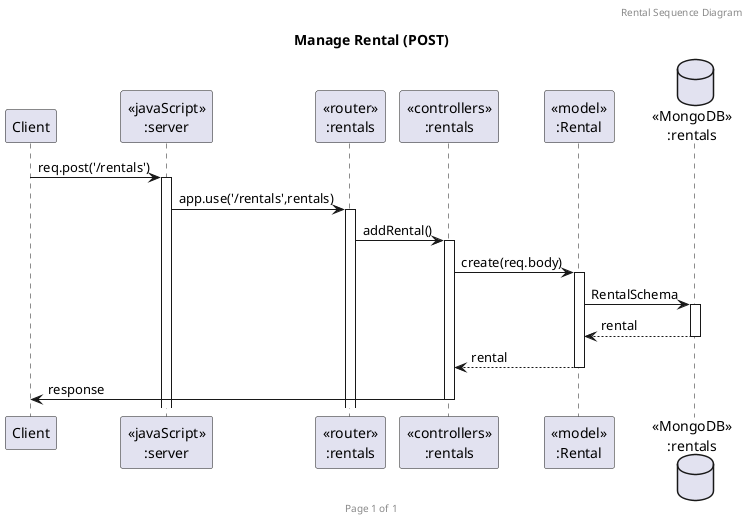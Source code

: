 @startuml Manage Rental (POST)

header Rental Sequence Diagram
footer Page %page% of %lastpage%
title "Manage Rental (POST)"

participant "Client" as client
participant "<<javaScript>>\n:server" as server
participant "<<router>>\n:rentals" as routerRentals
participant "<<controllers>>\n:rentals" as controllersRentals
participant "<<model>>\n:Rental" as modelRental
database "<<MongoDB>>\n:rentals" as RentalsDatabase

client->server ++:req.post('/rentals')
server->routerRentals ++:app.use('/rentals',rentals)
routerRentals -> controllersRentals ++:addRental()
controllersRentals->modelRental ++:create(req.body)
modelRental ->RentalsDatabase ++: RentalSchema
RentalsDatabase --> modelRental --: rental
controllersRentals <-- modelRental --:rental
controllersRentals->client --:response

@enduml